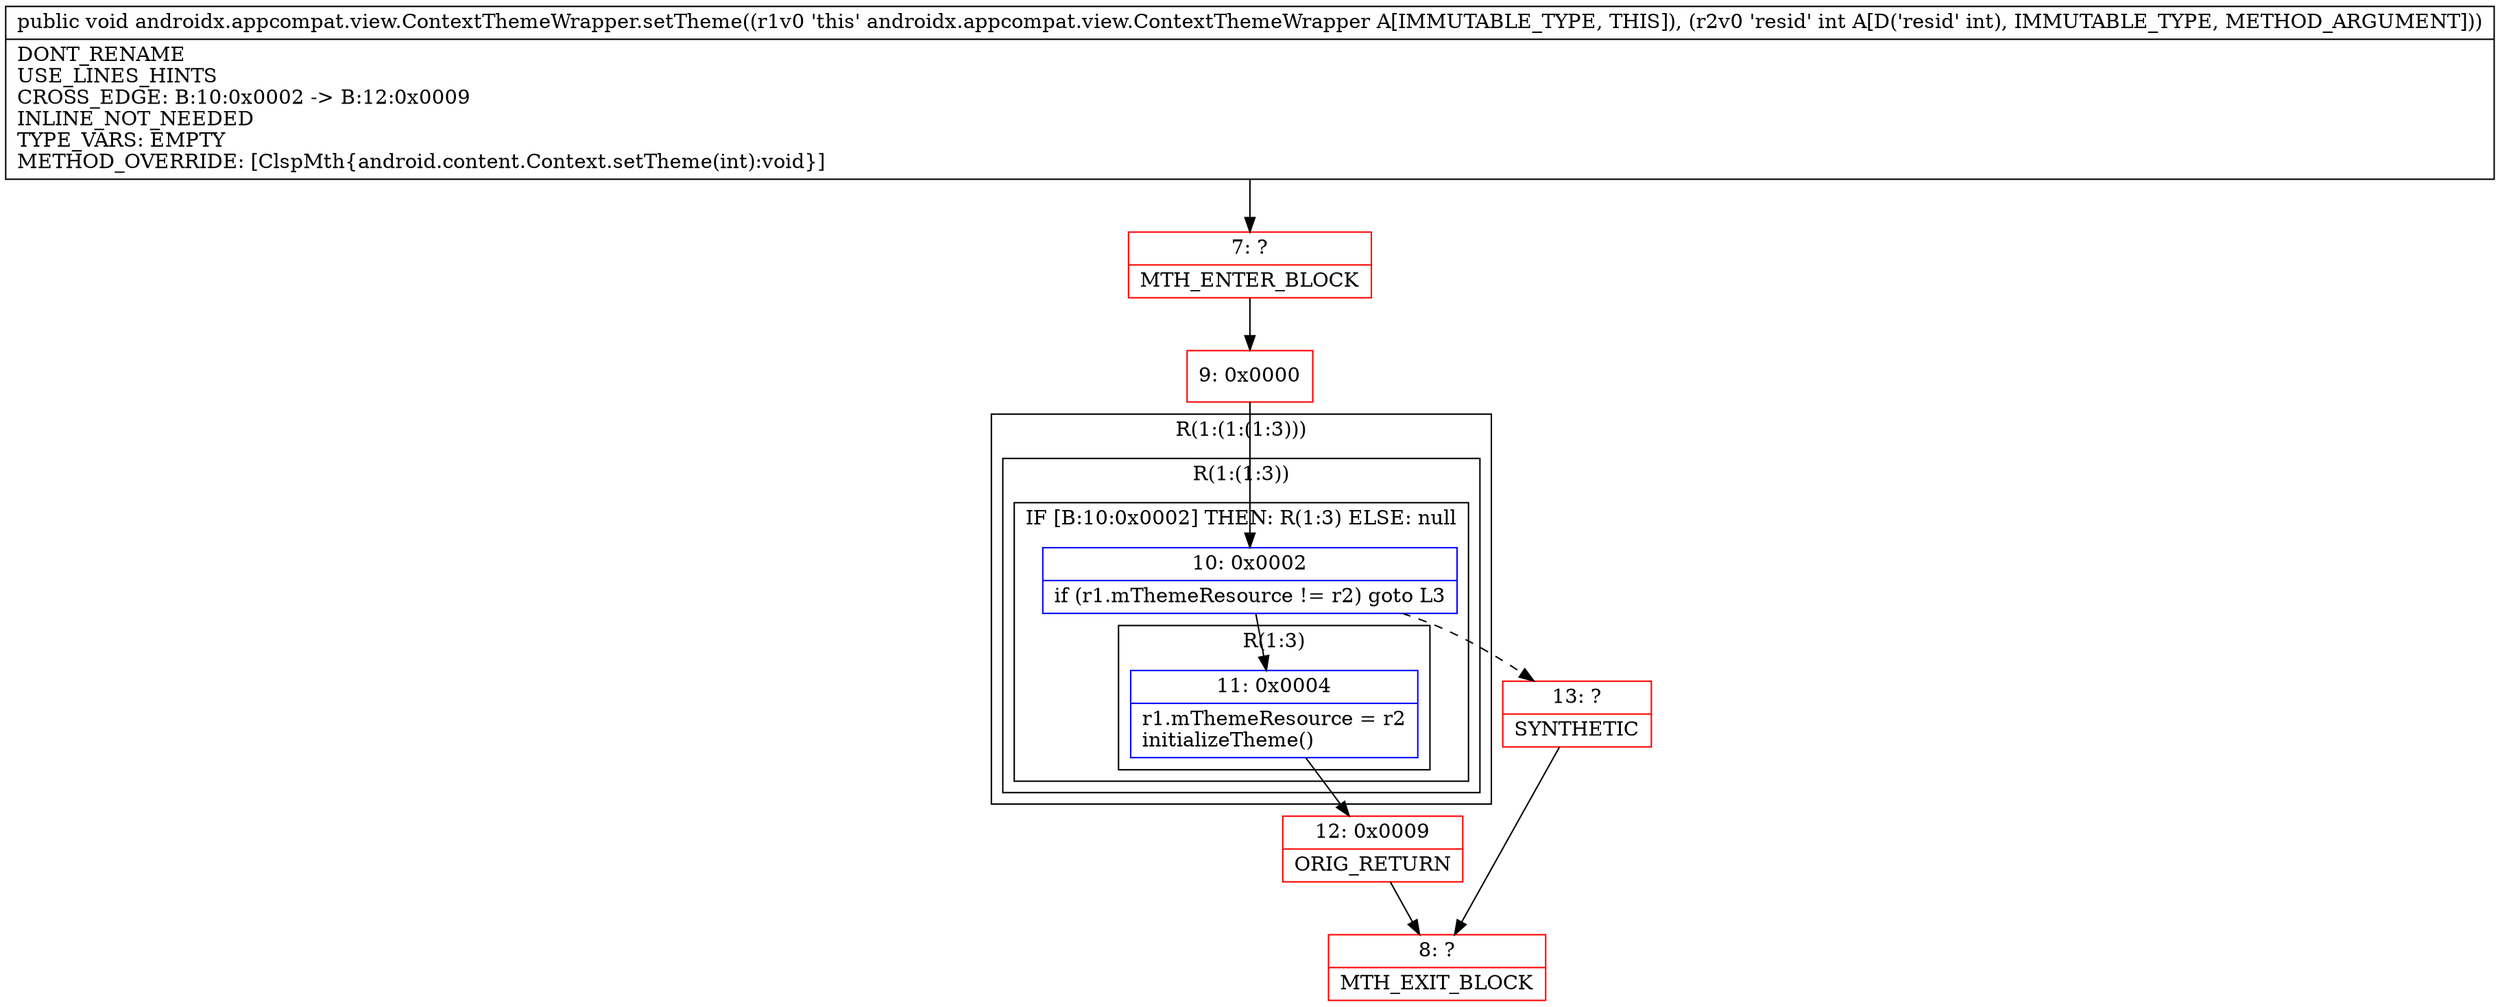 digraph "CFG forandroidx.appcompat.view.ContextThemeWrapper.setTheme(I)V" {
subgraph cluster_Region_1547161807 {
label = "R(1:(1:(1:3)))";
node [shape=record,color=blue];
subgraph cluster_Region_1950443276 {
label = "R(1:(1:3))";
node [shape=record,color=blue];
subgraph cluster_IfRegion_1724477356 {
label = "IF [B:10:0x0002] THEN: R(1:3) ELSE: null";
node [shape=record,color=blue];
Node_10 [shape=record,label="{10\:\ 0x0002|if (r1.mThemeResource != r2) goto L3\l}"];
subgraph cluster_Region_510168272 {
label = "R(1:3)";
node [shape=record,color=blue];
Node_11 [shape=record,label="{11\:\ 0x0004|r1.mThemeResource = r2\linitializeTheme()\l}"];
}
}
}
}
Node_7 [shape=record,color=red,label="{7\:\ ?|MTH_ENTER_BLOCK\l}"];
Node_9 [shape=record,color=red,label="{9\:\ 0x0000}"];
Node_12 [shape=record,color=red,label="{12\:\ 0x0009|ORIG_RETURN\l}"];
Node_8 [shape=record,color=red,label="{8\:\ ?|MTH_EXIT_BLOCK\l}"];
Node_13 [shape=record,color=red,label="{13\:\ ?|SYNTHETIC\l}"];
MethodNode[shape=record,label="{public void androidx.appcompat.view.ContextThemeWrapper.setTheme((r1v0 'this' androidx.appcompat.view.ContextThemeWrapper A[IMMUTABLE_TYPE, THIS]), (r2v0 'resid' int A[D('resid' int), IMMUTABLE_TYPE, METHOD_ARGUMENT]))  | DONT_RENAME\lUSE_LINES_HINTS\lCROSS_EDGE: B:10:0x0002 \-\> B:12:0x0009\lINLINE_NOT_NEEDED\lTYPE_VARS: EMPTY\lMETHOD_OVERRIDE: [ClspMth\{android.content.Context.setTheme(int):void\}]\l}"];
MethodNode -> Node_7;Node_10 -> Node_11;
Node_10 -> Node_13[style=dashed];
Node_11 -> Node_12;
Node_7 -> Node_9;
Node_9 -> Node_10;
Node_12 -> Node_8;
Node_13 -> Node_8;
}

